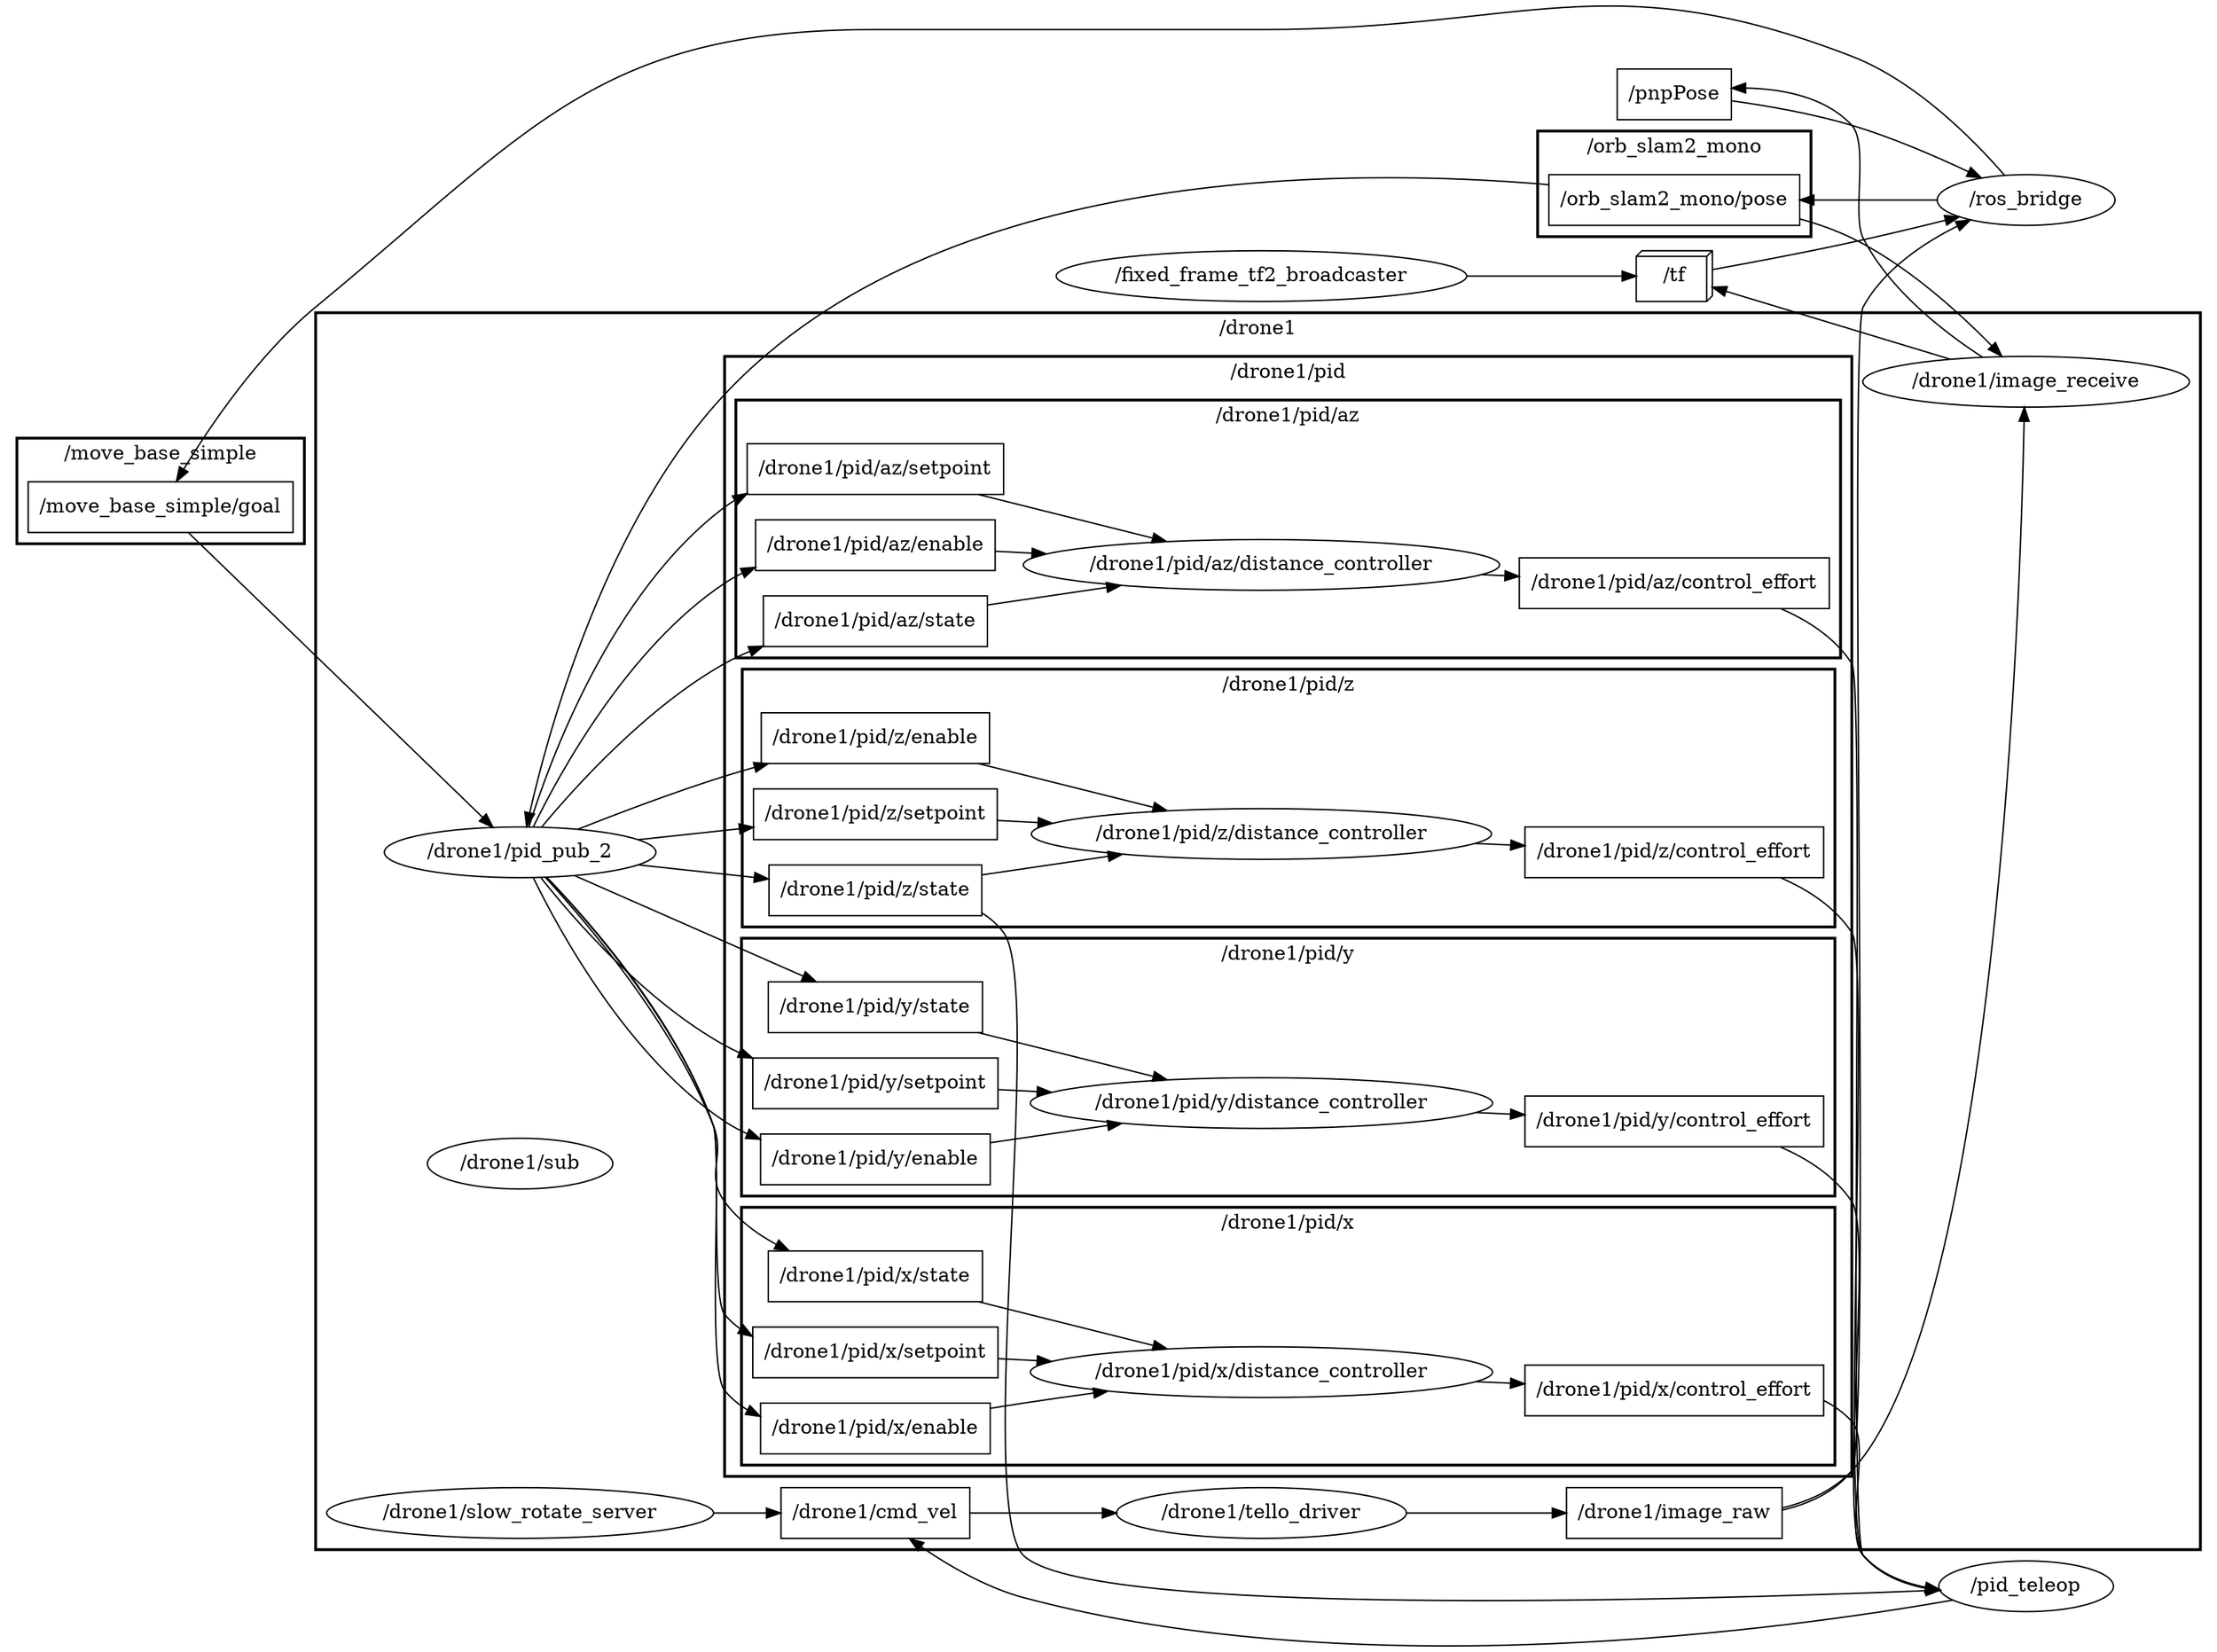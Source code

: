 digraph graphname {
	graph [bb="0,0,1565.6,1164.6",
		compound=True,
		rank=same,
		rankdir=LR,
		ranksep=0.2
	];
	node [label="\N"];
	subgraph cluster___drone1 {
		graph [bb="220,68.589,1557.6,946.59",
			compound=True,
			label="/drone1",
			lheight=0.21,
			lp="888.81,935.09",
			lwidth=0.76,
			rank=same,
			rankdir=LR,
			ranksep=0.2,
			style=bold
		];
		subgraph cluster___drone1__pid {
			graph [bb="510.28,120.59,1310.2,915.59",
				compound=True,
				label="/drone1/pid",
				lheight=0.21,
				lp="910.26,904.09",
				lwidth=1.14,
				rank=same,
				rankdir=LR,
				ranksep=0.2,
				style=bold
			];
			subgraph cluster___drone1__pid__az {
				graph [bb="518.28,701.59,1302.2,884.59",
					compound=True,
					label="/drone1/pid/az",
					lheight=0.21,
					lp="910.26,873.09",
					lwidth=1.43,
					rank=same,
					rankdir=LR,
					ranksep=0.2,
					style=bold
				];
				t___drone1__pid__az__setpoint	[URL=topic_3A__drone1__pid__az__setpoint,
					height=0.5,
					label="/drone1/pid/az/setpoint",
					pos="617.28,835.59",
					shape=box,
					tooltip="topic:/drone1/pid/az/setpoint",
					width=2.5278];
				n___drone1__pid__az__distance_controller	[URL=__drone1__pid__az__distance_controller,
					height=0.5,
					label="/drone1/pid/az/distance_controller",
					pos="891.26,767.59",
					shape=ellipse,
					tooltip="/drone1/pid/az/distance_controller",
					width=4.694];
				t___drone1__pid__az__setpoint -> n___drone1__pid__az__distance_controller	[edgetooltip="Subscription\nnode_name: /drone1/pid/az/distance_controller\ntopic_name: /drone1/pid/az/setpoint\nQoS settings\n- reliability: reliable\n- durability: volatile\n- lifespan: 2147483651294967295 ns\n- deadline: 2147483651294967295 ns\n- liveliness: automatic\n- liveliness_lease_duration: 2147483651294967295 ns\n- avoid_ros_namespace_conventions: False",
					penwidth=1,
					pos="e,823.82,784.2 690.45,817.55 728.44,808.05 775.03,796.4 813.67,786.74"];
				t___drone1__pid__az__enable	[URL=topic_3A__drone1__pid__az__enable,
					height=0.5,
					label="/drone1/pid/az/enable",
					pos="617.28,781.59",
					shape=box,
					tooltip="topic:/drone1/pid/az/enable",
					width=2.3611];
				t___drone1__pid__az__enable -> n___drone1__pid__az__distance_controller	[edgetooltip="Subscription\nnode_name: /drone1/pid/az/distance_controller\ntopic_name: /drone1/pid/az/enable\nQoS settings\n- reliability: reliable\n- durability: volatile\n- lifespan: 2147483651294967295 ns\n- deadline: 2147483651294967295 ns\n- liveliness: automatic\n- liveliness_lease_duration: 2147483651294967295 ns\n- avoid_ros_namespace_conventions: False",
					penwidth=1,
					pos="e,738.45,775.4 702.47,777.26 710.86,776.82 719.56,776.38 728.41,775.92"];
				t___drone1__pid__az__control_effort	[URL=topic_3A__drone1__pid__az__control_effort,
					height=0.5,
					label="/drone1/pid/az/control_effort",
					pos="1184.2,754.59",
					shape=box,
					tooltip="topic:/drone1/pid/az/control_effort",
					width=3.0556];
				t___drone1__pid__az__state	[URL=topic_3A__drone1__pid__az__state,
					height=0.5,
					label="/drone1/pid/az/state",
					pos="617.28,727.59",
					shape=box,
					tooltip="topic:/drone1/pid/az/state",
					width=2.2083];
				t___drone1__pid__az__state -> n___drone1__pid__az__distance_controller	[edgetooltip="Subscription\nnode_name: /drone1/pid/az/distance_controller\ntopic_name: /drone1/pid/az/state\nQoS settings\n- reliability: reliable\n- durability: volatile\n- lifespan: 2147483651294967295 ns\n- deadline: 2147483651294967295 ns\n- liveliness: automatic\n- liveliness_lease_duration: 2147483651294967295 ns\n- avoid_ros_namespace_conventions: False",
					penwidth=1,
					pos="e,791.43,753.05 696.94,739.16 723.33,743.04 753.24,747.44 781.51,751.6"];
				n___drone1__pid__az__distance_controller -> t___drone1__pid__az__control_effort	[edgetooltip="Publisher\nnode_name: /drone1/pid/az/distance_controller\ntopic_name: /drone1/pid/az/control_effort\nQoS settings\n- reliability: reliable\n- durability: volatile\n- lifespan: 2147483651294967295 ns\n- deadline: 2147483651294967295 ns\n- liveliness: automatic\n- liveliness_lease_duration: 2147483651294967295 ns\n- avoid_ros_namespace_conventions: False",
					penwidth=1,
					pos="e,1074.1,759.47 1047.6,760.65 1053,760.41 1058.4,760.17 1063.8,759.93"];
			}
			subgraph cluster___drone1__pid__z {
				graph [bb="522.78,510.59,1298.2,693.59",
					compound=True,
					label="/drone1/pid/z",
					lheight=0.21,
					lp="910.51,682.09",
					lwidth=1.31,
					rank=same,
					rankdir=LR,
					ranksep=0.2,
					style=bold
				];
				t___drone1__pid__z__state	[URL=topic_3A__drone1__pid__z__state,
					height=0.5,
					label="/drone1/pid/z/state",
					pos="617.28,536.59",
					shape=box,
					tooltip="topic:/drone1/pid/z/state",
					width=2.0972];
				n___drone1__pid__z__distance_controller	[URL=__drone1__pid__z__distance_controller,
					height=0.5,
					label="/drone1/pid/z/distance_controller",
					pos="891.26,576.59",
					shape=ellipse,
					tooltip="/drone1/pid/z/distance_controller",
					width=4.5315];
				t___drone1__pid__z__state -> n___drone1__pid__z__distance_controller	[edgetooltip="Subscription\nnode_name: /drone1/pid/z/distance_controller\ntopic_name: /drone1/pid/z/state\nQoS settings\n- reliability: reliable\n- durability: volatile\n- lifespan: 2147483651294967295 ns\n- deadline: 2147483651294967295 ns\n- liveliness: automatic\n- liveliness_lease_duration: 2147483651294967295 ns\n- avoid_ros_namespace_conventions: False",
					penwidth=1,
					pos="e,792.53,562.22 692.96,547.57 720.58,551.63 752.47,556.32 782.45,560.73"];
				t___drone1__pid__z__enable	[URL=topic_3A__drone1__pid__z__enable,
					height=0.5,
					label="/drone1/pid/z/enable",
					pos="617.28,644.59",
					shape=box,
					tooltip="topic:/drone1/pid/z/enable",
					width=2.25];
				t___drone1__pid__z__enable -> n___drone1__pid__z__distance_controller	[edgetooltip="Subscription\nnode_name: /drone1/pid/z/distance_controller\ntopic_name: /drone1/pid/z/enable\nQoS settings\n- reliability: reliable\n- durability: volatile\n- lifespan: 2147483651294967295 ns\n- deadline: 2147483651294967295 ns\n- liveliness: automatic\n- liveliness_lease_duration: 2147483651294967295 ns\n- avoid_ros_namespace_conventions: False",
					penwidth=1,
					pos="e,824.28,593.09 690.45,626.55 728.59,617.01 775.39,605.31 814.11,595.63"];
				t___drone1__pid__z__setpoint	[URL=topic_3A__drone1__pid__z__setpoint,
					height=0.5,
					label="/drone1/pid/z/setpoint",
					pos="617.28,590.59",
					shape=box,
					tooltip="topic:/drone1/pid/z/setpoint",
					width=2.4028];
				t___drone1__pid__z__setpoint -> n___drone1__pid__z__distance_controller	[edgetooltip="Subscription\nnode_name: /drone1/pid/z/distance_controller\ntopic_name: /drone1/pid/z/setpoint\nQoS settings\n- reliability: reliable\n- durability: volatile\n- lifespan: 2147483651294967295 ns\n- deadline: 2147483651294967295 ns\n- liveliness: automatic\n- liveliness_lease_duration: 2147483651294967295 ns\n- avoid_ros_namespace_conventions: False",
					penwidth=1,
					pos="e,742.79,584.18 703.96,586.18 713.21,585.7 722.81,585.21 732.57,584.71"];
				t___drone1__pid__z__control_effort	[URL=topic_3A__drone1__pid__z__control_effort,
					height=0.5,
					label="/drone1/pid/z/control_effort",
					pos="1184.2,563.59",
					shape=box,
					tooltip="topic:/drone1/pid/z/control_effort",
					width=2.9444];
				n___drone1__pid__z__distance_controller -> t___drone1__pid__z__control_effort	[edgetooltip="Publisher\nnode_name: /drone1/pid/z/distance_controller\ntopic_name: /drone1/pid/z/control_effort\nQoS settings\n- reliability: reliable\n- durability: volatile\n- lifespan: 2147483651294967295 ns\n- deadline: 2147483651294967295 ns\n- liveliness: automatic\n- liveliness_lease_duration: 2147483651294967295 ns\n- avoid_ros_namespace_conventions: False",
					penwidth=1,
					pos="e,1078.2,568.28 1042.9,569.86 1051.3,569.48 1059.8,569.1 1068.1,568.73"];
			}
			subgraph cluster___drone1__pid__y {
				graph [bb="522.28,319.59,1298.2,502.59",
					compound=True,
					label="/drone1/pid/y",
					lheight=0.21,
					lp="910.26,491.09",
					lwidth=1.32,
					rank=same,
					rankdir=LR,
					ranksep=0.2,
					style=bold
				];
				t___drone1__pid__y__state	[URL=topic_3A__drone1__pid__y__state,
					height=0.5,
					label="/drone1/pid/y/state",
					pos="617.28,453.59",
					shape=box,
					tooltip="topic:/drone1/pid/y/state",
					width=2.1111];
				n___drone1__pid__y__distance_controller	[URL=__drone1__pid__y__distance_controller,
					height=0.5,
					label="/drone1/pid/y/distance_controller",
					pos="891.26,385.59",
					shape=ellipse,
					tooltip="/drone1/pid/y/distance_controller",
					width=4.5496];
				t___drone1__pid__y__state -> n___drone1__pid__y__distance_controller	[edgetooltip="Subscription\nnode_name: /drone1/pid/y/distance_controller\ntopic_name: /drone1/pid/y/state\nQoS settings\n- reliability: reliable\n- durability: volatile\n- lifespan: 2147483651294967295 ns\n- deadline: 2147483651294967295 ns\n- liveliness: automatic\n- liveliness_lease_duration: 2147483651294967295 ns\n- avoid_ros_namespace_conventions: False",
					penwidth=1,
					pos="e,824.28,402.09 690.45,435.55 728.59,426.01 775.39,414.31 814.11,404.63"];
				t___drone1__pid__y__setpoint	[URL=topic_3A__drone1__pid__y__setpoint,
					height=0.5,
					label="/drone1/pid/y/setpoint",
					pos="617.28,399.59",
					shape=box,
					tooltip="topic:/drone1/pid/y/setpoint",
					width=2.4167];
				t___drone1__pid__y__setpoint -> n___drone1__pid__y__distance_controller	[edgetooltip="Subscription\nnode_name: /drone1/pid/y/distance_controller\ntopic_name: /drone1/pid/y/setpoint\nQoS settings\n- reliability: reliable\n- durability: volatile\n- lifespan: 2147483651294967295 ns\n- deadline: 2147483651294967295 ns\n- liveliness: automatic\n- liveliness_lease_duration: 2147483651294967295 ns\n- avoid_ros_namespace_conventions: False",
					penwidth=1,
					pos="e,742.63,393.19 704.33,395.16 713.46,394.69 722.93,394.2 732.55,393.71"];
				t___drone1__pid__y__control_effort	[URL=topic_3A__drone1__pid__y__control_effort,
					height=0.5,
					label="/drone1/pid/y/control_effort",
					pos="1184.2,372.59",
					shape=box,
					tooltip="topic:/drone1/pid/y/control_effort",
					width=2.9444];
				t___drone1__pid__y__enable	[URL=topic_3A__drone1__pid__y__enable,
					height=0.5,
					label="/drone1/pid/y/enable",
					pos="617.28,345.59",
					shape=box,
					tooltip="topic:/drone1/pid/y/enable",
					width=2.2639];
				t___drone1__pid__y__enable -> n___drone1__pid__y__distance_controller	[edgetooltip="Subscription\nnode_name: /drone1/pid/y/distance_controller\ntopic_name: /drone1/pid/y/enable\nQoS settings\n- reliability: reliable\n- durability: volatile\n- lifespan: 2147483651294967295 ns\n- deadline: 2147483651294967295 ns\n- liveliness: automatic\n- liveliness_lease_duration: 2147483651294967295 ns\n- avoid_ros_namespace_conventions: False",
					penwidth=1,
					pos="e,792.16,371.16 698.78,357.43 724.86,361.27 754.24,365.59 782.01,369.67"];
				n___drone1__pid__y__distance_controller -> t___drone1__pid__y__control_effort	[edgetooltip="Publisher\nnode_name: /drone1/pid/y/distance_controller\ntopic_name: /drone1/pid/y/control_effort\nQoS settings\n- reliability: reliable\n- durability: volatile\n- lifespan: 2147483651294967295 ns\n- deadline: 2147483651294967295 ns\n- liveliness: automatic\n- liveliness_lease_duration: 2147483651294967295 ns\n- avoid_ros_namespace_conventions: False",
					penwidth=1,
					pos="e,1078.1,377.29 1043.3,378.84 1051.6,378.47 1059.8,378.1 1067.9,377.74"];
			}
			subgraph cluster___drone1__pid__x {
				graph [bb="522.28,128.59,1298.2,311.59",
					compound=True,
					label="/drone1/pid/x",
					lheight=0.21,
					lp="910.26,300.09",
					lwidth=1.32,
					rank=same,
					rankdir=LR,
					ranksep=0.2,
					style=bold
				];
				t___drone1__pid__x__state	[URL=topic_3A__drone1__pid__x__state,
					height=0.5,
					label="/drone1/pid/x/state",
					pos="617.28,262.59",
					shape=box,
					tooltip="topic:/drone1/pid/x/state",
					width=2.1111];
				n___drone1__pid__x__distance_controller	[URL=__drone1__pid__x__distance_controller,
					height=0.5,
					label="/drone1/pid/x/distance_controller",
					pos="891.26,194.59",
					shape=ellipse,
					tooltip="/drone1/pid/x/distance_controller",
					width=4.5496];
				t___drone1__pid__x__state -> n___drone1__pid__x__distance_controller	[edgetooltip="Subscription\nnode_name: /drone1/pid/x/distance_controller\ntopic_name: /drone1/pid/x/state\nQoS settings\n- reliability: reliable\n- durability: volatile\n- lifespan: 2147483651294967295 ns\n- deadline: 2147483651294967295 ns\n- liveliness: automatic\n- liveliness_lease_duration: 2147483651294967295 ns\n- avoid_ros_namespace_conventions: False",
					penwidth=1,
					pos="e,824.28,211.09 690.45,244.55 728.59,235.01 775.39,223.31 814.11,213.63"];
				t___drone1__pid__x__control_effort	[URL=topic_3A__drone1__pid__x__control_effort,
					height=0.5,
					label="/drone1/pid/x/control_effort",
					pos="1184.2,181.59",
					shape=box,
					tooltip="topic:/drone1/pid/x/control_effort",
					width=2.9444];
				t___drone1__pid__x__setpoint	[URL=topic_3A__drone1__pid__x__setpoint,
					height=0.5,
					label="/drone1/pid/x/setpoint",
					pos="617.28,208.59",
					shape=box,
					tooltip="topic:/drone1/pid/x/setpoint",
					width=2.4167];
				t___drone1__pid__x__setpoint -> n___drone1__pid__x__distance_controller	[edgetooltip="Subscription\nnode_name: /drone1/pid/x/distance_controller\ntopic_name: /drone1/pid/x/setpoint\nQoS settings\n- reliability: reliable\n- durability: volatile\n- lifespan: 2147483651294967295 ns\n- deadline: 2147483651294967295 ns\n- liveliness: automatic\n- liveliness_lease_duration: 2147483651294967295 ns\n- avoid_ros_namespace_conventions: False",
					penwidth=1,
					pos="e,742.63,202.19 704.33,204.16 713.46,203.69 722.93,203.2 732.55,202.71"];
				t___drone1__pid__x__enable	[URL=topic_3A__drone1__pid__x__enable,
					height=0.5,
					label="/drone1/pid/x/enable",
					pos="617.28,154.59",
					shape=box,
					tooltip="topic:/drone1/pid/x/enable",
					width=2.2639];
				t___drone1__pid__x__enable -> n___drone1__pid__x__distance_controller	[edgetooltip="Subscription\nnode_name: /drone1/pid/x/distance_controller\ntopic_name: /drone1/pid/x/enable\nQoS settings\n- reliability: reliable\n- durability: volatile\n- lifespan: 2147483651294967295 ns\n- deadline: 2147483651294967295 ns\n- liveliness: automatic\n- liveliness_lease_duration: 2147483651294967295 ns\n- avoid_ros_namespace_conventions: False",
					penwidth=1,
					pos="e,782.18,181.1 698.85,168.87 706.76,170.17 714.67,171.43 722.28,172.59 738.29,175.02 755.19,177.43 771.85,179.7"];
				n___drone1__pid__x__distance_controller -> t___drone1__pid__x__control_effort	[edgetooltip="Publisher\nnode_name: /drone1/pid/x/distance_controller\ntopic_name: /drone1/pid/x/control_effort\nQoS settings\n- reliability: reliable\n- durability: volatile\n- lifespan: 2147483651294967295 ns\n- deadline: 2147483651294967295 ns\n- liveliness: automatic\n- liveliness_lease_duration: 2147483651294967295 ns\n- avoid_ros_namespace_conventions: False",
					penwidth=1,
					pos="e,1078.1,186.29 1043.3,187.84 1051.6,187.47 1059.8,187.1 1067.9,186.74"];
			}
		}
		t___drone1__cmd_vel	[URL=topic_3A__drone1__cmd_vel,
			height=0.5,
			label="/drone1/cmd_vel",
			pos="617.28,94.589",
			shape=box,
			tooltip="topic:/drone1/cmd_vel",
			width=1.8611];
		n___drone1__tello_driver	[URL=__drone1__tello_driver,
			height=0.5,
			label="/drone1/tello_driver",
			pos="891.26,94.589",
			shape=ellipse,
			tooltip="/drone1/tello_driver",
			width=2.8525];
		t___drone1__cmd_vel -> n___drone1__tello_driver	[edgetooltip="Subscription\nnode_name: /drone1/tello_driver\ntopic_name: /drone1/cmd_vel\nQoS settings\n- reliability: reliable\n- durability: volatile\n- lifespan: 2147483651294967295 ns\n- deadline: 2147483651294967295 ns\n- liveliness: automatic\n- liveliness_lease_duration: 2147483651294967295 ns\n- avoid_ros_namespace_conventions: False",
			penwidth=1,
			pos="e,788.38,94.589 684.46,94.589 712.63,94.589 746.27,94.589 778.12,94.589"];
		t___drone1__image_raw	[URL=topic_3A__drone1__image_raw,
			height=0.5,
			label="/drone1/image_raw",
			pos="1184.2,94.589",
			shape=box,
			tooltip="topic:/drone1/image_raw",
			width=2.125];
		n___drone1__image_receive	[URL=__drone1__image_receive,
			height=0.5,
			label="/drone1/image_receive",
			pos="1433.9,897.59",
			shape=ellipse,
			tooltip="/drone1/image_receive",
			width=3.2136];
		t___drone1__image_raw -> n___drone1__image_receive	[edgetooltip="Subscription\nnode_name: /drone1/image_receive\ntopic_name: /drone1/image_raw\nQoS settings\n- reliability: reliable\n- durability: volatile\n- lifespan: 2147483651294967295 ns\n- deadline: 2147483651294967295 ns\n- liveliness: automatic\n- liveliness_lease_duration: 2147483651294967295 ns\n- avoid_ros_namespace_conventions: False",
			penwidth=1,
			pos="e,1432.7,879.53 1260.8,98.221 1279.3,102.68 1297.4,110.66 1310.2,124.59 1413.5,236.2 1430,743.2 1432.5,869.19"];
		n___drone1__pid_pub_2	[URL=__drone1__pid_pub_2,
			height=0.5,
			label="/drone1/pid_pub_2",
			pos="365.14,563.59",
			shape=ellipse,
			tooltip="/drone1/pid_pub_2",
			width=2.672];
		n___drone1__pid_pub_2 -> t___drone1__pid__az__setpoint	[edgetooltip="Publisher\nnode_name: /drone1/pid_pub_2\ntopic_name: /drone1/pid/az/setpoint\nQoS settings\n- reliability: reliable\n- durability: volatile\n- lifespan: 2147483651294967295 ns\n- deadline: 2147483651294967295 ns\n- liveliness: automatic\n- liveliness_lease_duration: 2147483651294967295 ns\n- avoid_ros_namespace_conventions: False",
			penwidth=1,
			pos="e,526.25,818.26 371.39,581.65 385.62,627.27 429.39,747.83 510.28,808.59 512.43,810.21 514.68,811.74 517,813.17"];
		n___drone1__pid_pub_2 -> t___drone1__pid__az__enable	[edgetooltip="Publisher\nnode_name: /drone1/pid_pub_2\ntopic_name: /drone1/pid/az/enable\nQoS settings\n- reliability: reliable\n- durability: volatile\n- lifespan: 2147483651294967295 ns\n- deadline: 2147483651294967295 ns\n- liveliness: automatic\n- liveliness_lease_duration: 2147483651294967295 ns\n- avoid_ros_namespace_conventions: False",
			penwidth=1,
			pos="e,532.09,765.9 374.43,581.55 393.02,619.69 441.78,709.04 510.28,754.59 514.27,757.24 518.5,759.64 522.89,761.79"];
		n___drone1__pid_pub_2 -> t___drone1__pid__az__state	[edgetooltip="Publisher\nnode_name: /drone1/pid_pub_2\ntopic_name: /drone1/pid/az/state\nQoS settings\n- reliability: reliable\n- durability: volatile\n- lifespan: 2147483651294967295 ns\n- deadline: 2147483651294967295 ns\n- liveliness: automatic\n- liveliness_lease_duration: 2147483651294967295 ns\n- avoid_ros_namespace_conventions: False",
			penwidth=1,
			pos="e,537.57,709.89 380.54,581.64 404.44,610.42 455.18,666.6 510.28,697.59 515.85,700.73 521.79,703.56 527.88,706.11"];
		n___drone1__pid_pub_2 -> t___drone1__pid__z__state	[edgetooltip="Publisher\nnode_name: /drone1/pid_pub_2\ntopic_name: /drone1/pid/z/state\nQoS settings\n- reliability: reliable\n- durability: volatile\n- lifespan: 2147483651294967295 ns\n- deadline: 2147483651294967295 ns\n- liveliness: automatic\n- liveliness_lease_duration: 2147483651294967295 ns\n- avoid_ros_namespace_conventions: False",
			penwidth=1,
			pos="e,541.36,544.68 448.74,554.67 475.23,551.81 504.62,548.64 531.29,545.76"];
		n___drone1__pid_pub_2 -> t___drone1__pid__z__enable	[edgetooltip="Publisher\nnode_name: /drone1/pid_pub_2\ntopic_name: /drone1/pid/z/enable\nQoS settings\n- reliability: reliable\n- durability: volatile\n- lifespan: 2147483651294967295 ns\n- deadline: 2147483651294967295 ns\n- liveliness: automatic\n- liveliness_lease_duration: 2147483651294967295 ns\n- avoid_ros_namespace_conventions: False",
			penwidth=1,
			pos="e,541.28,626.57 406.11,579.91 434.82,591.29 474.58,606.39 510.28,617.59 517.13,619.74 524.27,621.84 531.46,623.87"];
		n___drone1__pid_pub_2 -> t___drone1__pid__z__setpoint	[edgetooltip="Publisher\nnode_name: /drone1/pid_pub_2\ntopic_name: /drone1/pid/z/setpoint\nQoS settings\n- reliability: reliable\n- durability: volatile\n- lifespan: 2147483651294967295 ns\n- deadline: 2147483651294967295 ns\n- liveliness: automatic\n- liveliness_lease_duration: 2147483651294967295 ns\n- avoid_ros_namespace_conventions: False",
			penwidth=1,
			pos="e,530.77,581.36 448.74,572.51 471.77,574.99 496.99,577.71 520.7,580.27"];
		n___drone1__pid_pub_2 -> t___drone1__pid__y__state	[edgetooltip="Publisher\nnode_name: /drone1/pid_pub_2\ntopic_name: /drone1/pid/y/state\nQoS settings\n- reliability: reliable\n- durability: volatile\n- lifespan: 2147483651294967295 ns\n- deadline: 2147483651294967295 ns\n- liveliness: automatic\n- liveliness_lease_duration: 2147483651294967295 ns\n- avoid_ros_namespace_conventions: False",
			penwidth=1,
			pos="e,575.33,471.59 403.86,547 447.1,527.98 518.18,496.73 566.08,475.66"];
		n___drone1__pid_pub_2 -> t___drone1__pid__y__setpoint	[edgetooltip="Publisher\nnode_name: /drone1/pid_pub_2\ntopic_name: /drone1/pid/y/setpoint\nQoS settings\n- reliability: reliable\n- durability: volatile\n- lifespan: 2147483651294967295 ns\n- deadline: 2147483651294967295 ns\n- liveliness: automatic\n- liveliness_lease_duration: 2147483651294967295 ns\n- avoid_ros_namespace_conventions: False",
			penwidth=1,
			pos="e,530.06,417.5 379.97,545.43 403.45,515.89 454.07,457.64 510.28,426.59 513.59,424.76 517.03,423.05 520.55,421.46"];
		n___drone1__pid_pub_2 -> t___drone1__pid__y__enable	[edgetooltip="Publisher\nnode_name: /drone1/pid_pub_2\ntopic_name: /drone1/pid/y/enable\nQoS settings\n- reliability: reliable\n- durability: volatile\n- lifespan: 2147483651294967295 ns\n- deadline: 2147483651294967295 ns\n- liveliness: automatic\n- liveliness_lease_duration: 2147483651294967295 ns\n- avoid_ros_namespace_conventions: False",
			penwidth=1,
			pos="e,535.64,359.89 374.43,545.63 393.02,507.49 441.78,418.14 510.28,372.59 515.24,369.29 520.58,366.39 526.13,363.85"];
		n___drone1__pid_pub_2 -> t___drone1__pid__x__state	[edgetooltip="Publisher\nnode_name: /drone1/pid_pub_2\ntopic_name: /drone1/pid/x/state\nQoS settings\n- reliability: reliable\n- durability: volatile\n- lifespan: 2147483651294967295 ns\n- deadline: 2147483651294967295 ns\n- liveliness: automatic\n- liveliness_lease_duration: 2147483651294967295 ns\n- avoid_ros_namespace_conventions: False",
			penwidth=1,
			pos="e,556.01,280.71 383.08,545.78 412.67,513.52 473.39,442.01 502.28,369.59 511.26,347.05 496.04,335.23 510.28,315.59 519.54,302.81 532.76,292.93 546.75,285.36"];
		n___drone1__pid_pub_2 -> t___drone1__pid__x__setpoint	[edgetooltip="Publisher\nnode_name: /drone1/pid_pub_2\ntopic_name: /drone1/pid/x/setpoint\nQoS settings\n- reliability: reliable\n- durability: volatile\n- lifespan: 2147483651294967295 ns\n- deadline: 2147483651294967295 ns\n- liveliness: automatic\n- liveliness_lease_duration: 2147483651294967295 ns\n- avoid_ros_namespace_conventions: False",
			penwidth=1,
			pos="e,530.04,219.95 383.97,545.77 414.66,513.76 476.65,443.01 502.28,369.59 507.19,355.51 500.78,247.09 510.28,235.59 513.51,231.68 517.22,228.29 521.28,225.36"];
		n___drone1__pid_pub_2 -> t___drone1__pid__x__enable	[edgetooltip="Publisher\nnode_name: /drone1/pid_pub_2\ntopic_name: /drone1/pid/x/enable\nQoS settings\n- reliability: reliable\n- durability: volatile\n- lifespan: 2147483651294967295 ns\n- deadline: 2147483651294967295 ns\n- liveliness: automatic\n- liveliness_lease_duration: 2147483651294967295 ns\n- avoid_ros_namespace_conventions: False",
			penwidth=1,
			pos="e,535.55,163.16 384.1,545.81 414.99,513.88 477.28,443.23 502.28,369.59 509,349.79 497.1,197.82 510.28,181.59 514.78,176.04 520.25,171.54 526.3,167.9"];
		n___drone1__sub	[URL=__drone1__sub,
			height=0.5,
			label="/drone1/sub",
			pos="365.14,342.59",
			shape=ellipse,
			tooltip="/drone1/sub",
			width=1.8234];
		n___drone1__tello_driver -> t___drone1__image_raw	[edgetooltip="Publisher\nnode_name: /drone1/tello_driver\ntopic_name: /drone1/image_raw\nQoS settings\n- reliability: reliable\n- durability: volatile\n- lifespan: 2147483651294967295 ns\n- deadline: 2147483651294967295 ns\n- liveliness: automatic\n- liveliness_lease_duration: 2147483651294967295 ns\n- avoid_ros_namespace_conventions: False",
			penwidth=1,
			pos="e,1107.7,94.589 994.03,94.589 1027.8,94.589 1064.9,94.589 1097.3,94.589"];
		n___drone1__slow_rotate_server	[URL=__drone1__slow_rotate_server,
			height=0.5,
			label="/drone1/slow_rotate_server",
			pos="365.14,94.589",
			shape=ellipse,
			tooltip="/drone1/slow_rotate_server",
			width=3.8094];
		n___drone1__slow_rotate_server -> t___drone1__cmd_vel	[edgetooltip="Publisher\nnode_name: /drone1/slow_rotate_server\ntopic_name: /drone1/cmd_vel\nQoS settings\n- reliability: reliable\n- durability: volatile\n- lifespan: 2147483651294967295 ns\n- deadline: 2147483651294967295 ns\n- liveliness: automatic\n- liveliness_lease_duration: 2147483651294967295 ns\n- avoid_ros_namespace_conventions: False",
			penwidth=1,
			pos="e,549.99,94.589 502.55,94.589 515.28,94.589 527.86,94.589 539.74,94.589"];
	}
	subgraph cluster___orb_slam2_mono {
		graph [bb="1087.2,1000.6,1281.2,1075.6",
			compound=True,
			label="/orb_slam2_mono",
			lheight=0.21,
			lp="1184.2,1064.1",
			lwidth=1.72,
			rank=same,
			rankdir=LR,
			ranksep=0.2,
			style=bold
		];
		t___orb_slam2_mono__pose	[URL=topic_3A__orb_slam2_mono__pose,
			height=0.5,
			label="/orb_slam2_mono/pose",
			pos="1184.2,1026.6",
			shape=box,
			tooltip="topic:/orb_slam2_mono/pose",
			width=2.4722];
	}
	subgraph cluster___move_base_simple {
		graph [bb="8,782.59,212,857.59",
			compound=True,
			label="/move_base_simple",
			lheight=0.21,
			lp="110,846.09",
			lwidth=1.90,
			rank=same,
			rankdir=LR,
			ranksep=0.2,
			style=bold
		];
		t___move_base_simple__goal	[URL=topic_3A__move_base_simple__goal,
			height=0.5,
			label="/move_base_simple/goal",
			pos="110,808.59",
			shape=box,
			tooltip="topic:/move_base_simple/goal",
			width=2.6111];
	}
	n___pid_teleop	[URL=__pid_teleop,
		height=0.5,
		label="/pid_teleop",
		pos="1433.9,42.589",
		shape=ellipse,
		tooltip="/pid_teleop",
		width=1.7151];
	t___drone1__pid__az__control_effort -> n___pid_teleop	[edgetooltip="Subscription\nnode_name: /pid_teleop\ntopic_name: /drone1/pid/az/control_effort\nQoS settings\n- reliability: reliable\n- durability: volatile\n- lifespan: 2147483651294967295 ns\n- deadline: 2147483651294967295 ns\n- liveliness: automatic\n- liveliness_lease_duration: 2147483651294967295 ns\n- avoid_ros_namespace_conventions: False",
		penwidth=1,
		pos="e,1372.8,39.68 1260,736.45 1279.6,727.95 1298.5,715.57 1310.2,697.59 1319.9,682.86 1307,78.073 1318.2,64.589 1329.3,51.334 1345.8,44.467 1362.7,41.205"];
	t___drone1__pid__z__state -> n___pid_teleop	[edgetooltip="Subscription\nnode_name: /pid_teleop\ntopic_name: /drone1/pid/z/state\nQoS settings\n- reliability: reliable\n- durability: volatile\n- lifespan: 2147483651294967295 ns\n- deadline: 2147483651294967295 ns\n- liveliness: automatic\n- liveliness_lease_duration: 2147483651294967295 ns\n- avoid_ros_namespace_conventions: False",
		penwidth=1,
		pos="e,1372.7,39.859 693.14,520.38 698.94,516.67 704.14,512.14 708.28,506.59 737.63,467.19 687.52,99.321 722.28,64.589 766.82,20.073 1192,32.551 1362.6,39.444"];
	t___drone1__pid__z__control_effort -> n___pid_teleop	[edgetooltip="Subscription\nnode_name: /pid_teleop\ntopic_name: /drone1/pid/z/control_effort\nQoS settings\n- reliability: reliable\n- durability: volatile\n- lifespan: 2147483651294967295 ns\n- deadline: 2147483651294967295 ns\n- liveliness: automatic\n- liveliness_lease_duration: 2147483651294967295 ns\n- avoid_ros_namespace_conventions: False",
		penwidth=1,
		pos="e,1372.8,39.719 1259.6,545.55 1279.3,537.05 1298.4,524.64 1310.2,506.59 1323.7,486.05 1302.4,83.379 1318.2,64.589 1329.4,51.364 1345.8,44.508 1362.8,41.246"];
	t___drone1__pid__y__control_effort -> n___pid_teleop	[edgetooltip="Subscription\nnode_name: /pid_teleop\ntopic_name: /drone1/pid/y/control_effort\nQoS settings\n- reliability: reliable\n- durability: volatile\n- lifespan: 2147483651294967295 ns\n- deadline: 2147483651294967295 ns\n- liveliness: automatic\n- liveliness_lease_duration: 2147483651294967295 ns\n- avoid_ros_namespace_conventions: False",
		penwidth=1,
		pos="e,1372.6,39.854 1259.4,354.45 1279.2,345.94 1298.3,333.56 1310.2,315.59 1325.7,292.36 1300.1,85.812 1318.2,64.589 1329.4,51.505 1345.8,44.678 1362.7,41.396"];
	t___drone1__pid__x__control_effort -> n___pid_teleop	[edgetooltip="Subscription\nnode_name: /pid_teleop\ntopic_name: /drone1/pid/x/control_effort\nQoS settings\n- reliability: reliable\n- durability: volatile\n- lifespan: 2147483651294967295 ns\n- deadline: 2147483651294967295 ns\n- liveliness: automatic\n- liveliness_lease_duration: 2147483651294967295 ns\n- avoid_ros_namespace_conventions: False",
		penwidth=1,
		pos="e,1372.5,40.313 1290.5,174.35 1297.9,170.6 1304.6,165.77 1310.2,159.59 1324.5,143.95 1304.1,80.339 1318.2,64.589 1329.5,52.045 1345.6,45.332 1362.2,41.985"];
	n___ros_bridge	[URL=__ros_bridge,
		height=0.5,
		label="/ros_bridge",
		pos="1433.9,1026.6",
		shape=ellipse,
		tooltip="/ros_bridge",
		width=1.7512];
	t___drone1__image_raw -> n___ros_bridge	[edgetooltip="Subscription\nnode_name: /ros_bridge\ntopic_name: /drone1/image_raw\nQoS settings\n- reliability: best_effort\n- durability: volatile\n- lifespan: 2147483651294967295 ns\n- deadline: 2147483651294967295 ns\n- liveliness: automatic\n- liveliness_lease_duration: 2147483651294967295 ns\n- avoid_ros_namespace_conventions: False",
		penwidth=1,
		pos="e,1394.3,1012.4 1260.9,96.691 1279.8,101.07 1298.2,109.4 1310.2,124.59 1324.5,142.54 1307.3,930.43 1318.2,950.59 1332.6,976.92 1360.4,995.7 1385,1008"];
	t___pnpPose	[URL=topic_3A__pnpPose,
		height=0.5,
		label="/pnpPose",
		pos="1184.2,1101.6",
		shape=box,
		tooltip="topic:/pnpPose",
		width=1.125];
	n___drone1__image_receive -> t___pnpPose	[edgetooltip="Publisher\nnode_name: /drone1/image_receive\ntopic_name: /pnpPose\nQoS settings\n- reliability: reliable\n- durability: volatile\n- lifespan: 2147483651294967295 ns\n- deadline: 2147483651294967295 ns\n- liveliness: automatic\n- liveliness_lease_duration: 2147483651294967295 ns\n- avoid_ros_namespace_conventions: False",
		penwidth=1,
		pos="e,1224.9,1106 1403,915 1375.8,932.59 1337.2,962.44 1318.2,999.59 1310.1,1015.5 1322.4,1066.5 1310.2,1079.6 1291.5,1099.8 1261.1,1105.5 1235,1106.1"];
	n_n__tf	[URL=topic_3A__tf,
		height=0.5,
		label="/tf",
		pos="1184.2,972.59",
		shape=box3d,
		tooltip="topic:/tf",
		width=0.75];
	n___drone1__image_receive -> n_n__tf	[penwidth=1,
		pos="e,1211.3,964.7 1380.1,913.6 1332.1,928.12 1262.7,949.12 1221,961.76"];
	t___orb_slam2_mono__pose -> n___drone1__pid_pub_2	[edgetooltip="Subscription\nnode_name: /drone1/pid_pub_2\ntopic_name: /orb_slam2_mono/pose\nQoS settings\n- reliability: reliable\n- durability: volatile\n- lifespan: 2147483651294967295 ns\n- deadline: 2147483651294967295 ns\n- liveliness: automatic\n- liveliness_lease_duration: 2147483651294967295 ns\n- avoid_ros_namespace_conventions: False",
		penwidth=1,
		pos="e,369.76,581.76 1095,1037.5 950.03,1050 662.37,1050.9 510.28,888.59 426.46,799.15 385.95,652.92 371.99,591.81"];
	t___orb_slam2_mono__pose -> n___drone1__image_receive	[edgetooltip="Subscription\nnode_name: /drone1/image_receive\ntopic_name: /orb_slam2_mono/pose\nQoS settings\n- reliability: reliable\n- durability: volatile\n- lifespan: 2147483651294967295 ns\n- deadline: 2147483651294967295 ns\n- liveliness: automatic\n- liveliness_lease_duration: 2147483651294967295 ns\n- avoid_ros_namespace_conventions: False",
		penwidth=1,
		pos="e,1416.6,915.79 1273.5,1013.1 1286.1,1009.6 1298.8,1005.2 1310.2,999.59 1349.3,980.55 1386.6,946.5 1409.6,923.01"];
	t___move_base_simple__goal -> n___drone1__pid_pub_2	[edgetooltip="Subscription\nnode_name: /drone1/pid_pub_2\ntopic_name: /move_base_simple/goal\nQoS settings\n- reliability: reliable\n- durability: volatile\n- lifespan: 2147483651294967295 ns\n- deadline: 2147483651294967295 ns\n- liveliness: automatic\n- liveliness_lease_duration: 2147483651294967295 ns\n- avoid_ros_namespace_conventions: False",
		penwidth=1,
		pos="e,345.84,581.3 129.61,790.57 174.25,747.37 287.45,637.81 338.49,588.42"];
	t___pnpPose -> n___ros_bridge	[edgetooltip="Subscription\nnode_name: /ros_bridge\ntopic_name: /pnpPose\nQoS settings\n- reliability: best_effort\n- durability: volatile\n- lifespan: 2147483651294967295 ns\n- deadline: 2147483651294967295 ns\n- liveliness: automatic\n- liveliness_lease_duration: 2147483651294967295 ns\n- avoid_ros_namespace_conventions: False",
		penwidth=1,
		pos="e,1402.2,1042.3 1224.9,1097 1249.8,1093.6 1282.3,1088 1310.2,1079.6 1338.7,1071.1 1369.3,1057.8 1392.9,1046.7"];
	n_n__tf -> n___ros_bridge	[penwidth=1,
		pos="e,1386.5,1014.6 1211.7,977.26 1237,981.84 1276.3,989.2 1310.2,996.59 1332,1001.3 1355.7,1007 1376.5,1012.2"];
	n___ros_bridge -> t___orb_slam2_mono__pose	[edgetooltip="Publisher\nnode_name: /ros_bridge\ntopic_name: /orb_slam2_mono/pose\nQoS settings\n- reliability: reliable\n- durability: volatile\n- lifespan: 2147483651294967295 ns\n- deadline: 2147483651294967295 ns\n- liveliness: automatic\n- liveliness_lease_duration: 2147483651294967295 ns\n- avoid_ros_namespace_conventions: False",
		penwidth=1,
		pos="e,1273.3,1026.6 1370.9,1026.6 1344.4,1026.6 1313,1026.6 1283.6,1026.6"];
	n___ros_bridge -> t___move_base_simple__goal	[edgetooltip="Publisher\nnode_name: /ros_bridge\ntopic_name: /move_base_simple/goal\nQoS settings\n- reliability: reliable\n- durability: volatile\n- lifespan: 2147483651294967295 ns\n- deadline: 2147483651294967295 ns\n- liveliness: automatic\n- liveliness_lease_duration: 2147483651294967295 ns\n- avoid_ros_namespace_conventions: False",
		penwidth=1,
		pos="e,121.26,826.87 1418.5,1044.3 1397.6,1068.4 1356.2,1110.8 1310.2,1128.6 1136.8,1195.7 1078.2,1147.6 892.26,1147.6 616.28,1147.6 616.28,1147.6 616.28,1147.6 419.59,1147.6 371.85,1075.6 220,950.59 179.77,917.47 145.49,866.83 126.61,835.82"];
	n___fixed_frame_tf2_broadcaster	[URL=__fixed_frame_tf2_broadcaster,
		height=0.5,
		label="/fixed_frame_tf2_broadcaster",
		pos="891.26,972.59",
		shape=ellipse,
		tooltip="/fixed_frame_tf2_broadcaster",
		width=4.0441];
	n___fixed_frame_tf2_broadcaster -> n_n__tf	[penwidth=1,
		pos="e,1157.2,972.59 1036.9,972.59 1077.9,972.59 1118.9,972.59 1147.1,972.59"];
	n___pid_teleop -> t___drone1__cmd_vel	[edgetooltip="Publisher\nnode_name: /pid_teleop\ntopic_name: /drone1/cmd_vel\nQoS settings\n- reliability: reliable\n- durability: volatile\n- lifespan: 2147483651294967295 ns\n- deadline: 2147483651294967295 ns\n- liveliness: automatic\n- liveliness_lease_duration: 2147483651294967295 ns\n- avoid_ros_namespace_conventions: False",
		penwidth=1,
		pos="e,641.47,76.407 1381.8,32.757 1263.3,11.957 961.84,-29.561 722.28,34.589 695.97,41.635 669.42,57.119 649.73,70.592"];
}

